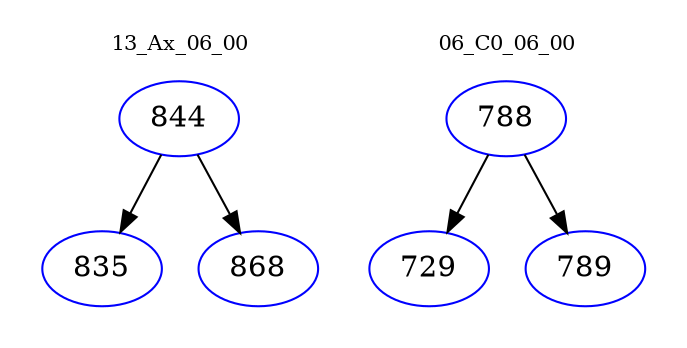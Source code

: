 digraph{
subgraph cluster_0 {
color = white
label = "13_Ax_06_00";
fontsize=10;
T0_844 [label="844", color="blue"]
T0_844 -> T0_835 [color="black"]
T0_835 [label="835", color="blue"]
T0_844 -> T0_868 [color="black"]
T0_868 [label="868", color="blue"]
}
subgraph cluster_1 {
color = white
label = "06_C0_06_00";
fontsize=10;
T1_788 [label="788", color="blue"]
T1_788 -> T1_729 [color="black"]
T1_729 [label="729", color="blue"]
T1_788 -> T1_789 [color="black"]
T1_789 [label="789", color="blue"]
}
}
